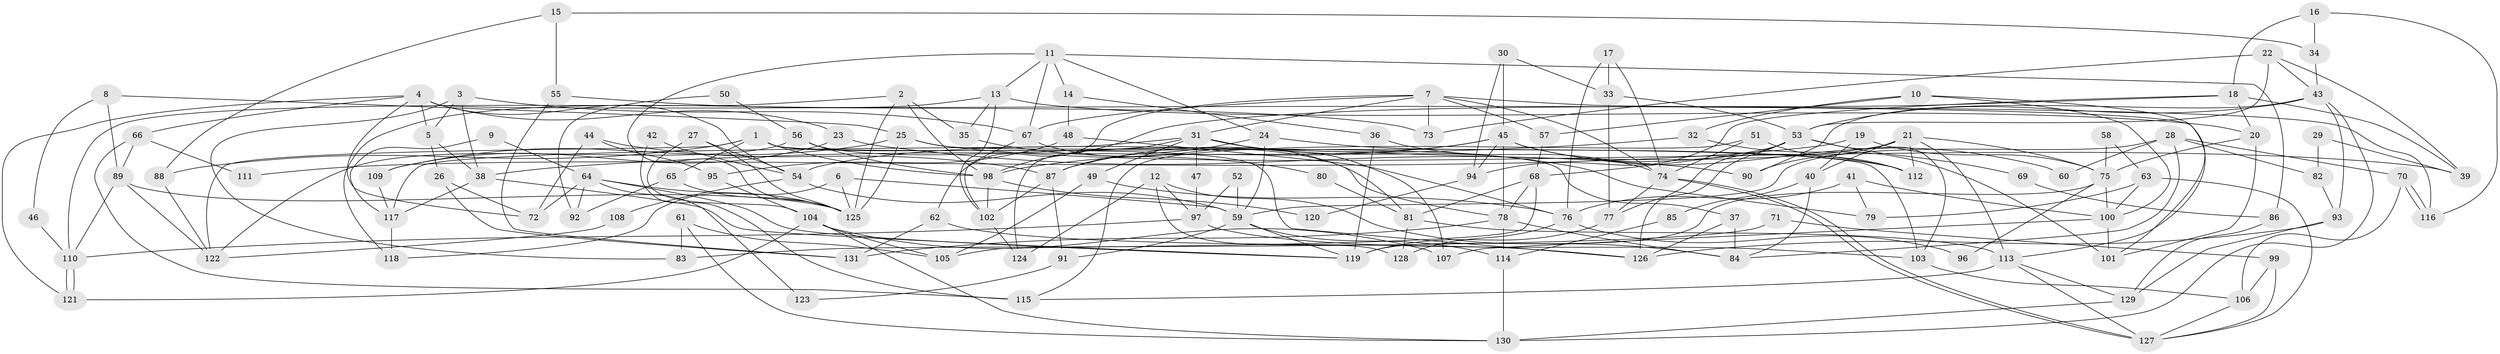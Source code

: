 // Generated by graph-tools (version 1.1) at 2025/26/03/09/25 03:26:18]
// undirected, 131 vertices, 262 edges
graph export_dot {
graph [start="1"]
  node [color=gray90,style=filled];
  1;
  2;
  3;
  4;
  5;
  6;
  7;
  8;
  9;
  10;
  11;
  12;
  13;
  14;
  15;
  16;
  17;
  18;
  19;
  20;
  21;
  22;
  23;
  24;
  25;
  26;
  27;
  28;
  29;
  30;
  31;
  32;
  33;
  34;
  35;
  36;
  37;
  38;
  39;
  40;
  41;
  42;
  43;
  44;
  45;
  46;
  47;
  48;
  49;
  50;
  51;
  52;
  53;
  54;
  55;
  56;
  57;
  58;
  59;
  60;
  61;
  62;
  63;
  64;
  65;
  66;
  67;
  68;
  69;
  70;
  71;
  72;
  73;
  74;
  75;
  76;
  77;
  78;
  79;
  80;
  81;
  82;
  83;
  84;
  85;
  86;
  87;
  88;
  89;
  90;
  91;
  92;
  93;
  94;
  95;
  96;
  97;
  98;
  99;
  100;
  101;
  102;
  103;
  104;
  105;
  106;
  107;
  108;
  109;
  110;
  111;
  112;
  113;
  114;
  115;
  116;
  117;
  118;
  119;
  120;
  121;
  122;
  123;
  124;
  125;
  126;
  127;
  128;
  129;
  130;
  131;
  1 -- 122;
  1 -- 98;
  1 -- 65;
  1 -- 88;
  1 -- 103;
  1 -- 126;
  2 -- 98;
  2 -- 110;
  2 -- 35;
  2 -- 125;
  3 -- 5;
  3 -- 38;
  3 -- 67;
  3 -- 83;
  4 -- 54;
  4 -- 121;
  4 -- 5;
  4 -- 23;
  4 -- 66;
  4 -- 72;
  4 -- 101;
  5 -- 26;
  5 -- 38;
  6 -- 59;
  6 -- 125;
  6 -- 118;
  7 -- 74;
  7 -- 57;
  7 -- 31;
  7 -- 62;
  7 -- 67;
  7 -- 73;
  7 -- 116;
  8 -- 89;
  8 -- 25;
  8 -- 46;
  9 -- 117;
  9 -- 64;
  10 -- 100;
  10 -- 32;
  10 -- 57;
  10 -- 113;
  11 -- 125;
  11 -- 67;
  11 -- 13;
  11 -- 14;
  11 -- 24;
  11 -- 86;
  12 -- 97;
  12 -- 84;
  12 -- 124;
  12 -- 128;
  13 -- 102;
  13 -- 20;
  13 -- 35;
  13 -- 118;
  14 -- 36;
  14 -- 48;
  15 -- 34;
  15 -- 55;
  15 -- 88;
  16 -- 18;
  16 -- 116;
  16 -- 34;
  17 -- 76;
  17 -- 33;
  17 -- 74;
  18 -- 94;
  18 -- 98;
  18 -- 20;
  18 -- 39;
  19 -- 40;
  19 -- 75;
  19 -- 111;
  20 -- 75;
  20 -- 101;
  21 -- 75;
  21 -- 113;
  21 -- 40;
  21 -- 54;
  21 -- 90;
  21 -- 112;
  22 -- 39;
  22 -- 53;
  22 -- 43;
  22 -- 73;
  23 -- 109;
  23 -- 90;
  24 -- 59;
  24 -- 87;
  24 -- 112;
  25 -- 37;
  25 -- 125;
  25 -- 39;
  25 -- 109;
  26 -- 72;
  26 -- 131;
  27 -- 54;
  27 -- 104;
  27 -- 125;
  28 -- 59;
  28 -- 70;
  28 -- 60;
  28 -- 82;
  28 -- 84;
  29 -- 39;
  29 -- 82;
  30 -- 45;
  30 -- 33;
  30 -- 94;
  31 -- 117;
  31 -- 47;
  31 -- 49;
  31 -- 79;
  31 -- 107;
  31 -- 124;
  32 -- 38;
  32 -- 101;
  33 -- 77;
  33 -- 53;
  34 -- 43;
  35 -- 80;
  36 -- 119;
  36 -- 74;
  37 -- 126;
  37 -- 84;
  38 -- 119;
  38 -- 117;
  40 -- 84;
  40 -- 85;
  41 -- 76;
  41 -- 79;
  41 -- 100;
  42 -- 115;
  42 -- 54;
  43 -- 90;
  43 -- 53;
  43 -- 93;
  43 -- 130;
  44 -- 72;
  44 -- 87;
  44 -- 95;
  45 -- 112;
  45 -- 87;
  45 -- 60;
  45 -- 78;
  45 -- 94;
  45 -- 98;
  46 -- 110;
  47 -- 97;
  48 -- 76;
  48 -- 95;
  49 -- 105;
  49 -- 76;
  50 -- 56;
  50 -- 92;
  51 -- 112;
  51 -- 74;
  51 -- 115;
  52 -- 97;
  52 -- 59;
  53 -- 126;
  53 -- 68;
  53 -- 69;
  53 -- 77;
  53 -- 103;
  54 -- 59;
  54 -- 108;
  55 -- 73;
  55 -- 131;
  56 -- 78;
  56 -- 98;
  56 -- 122;
  57 -- 68;
  58 -- 63;
  58 -- 75;
  59 -- 114;
  59 -- 119;
  59 -- 91;
  61 -- 130;
  61 -- 105;
  61 -- 83;
  62 -- 126;
  62 -- 131;
  63 -- 100;
  63 -- 127;
  63 -- 79;
  64 -- 125;
  64 -- 119;
  64 -- 72;
  64 -- 92;
  64 -- 123;
  65 -- 125;
  65 -- 92;
  66 -- 89;
  66 -- 111;
  66 -- 115;
  67 -- 81;
  67 -- 102;
  68 -- 81;
  68 -- 78;
  68 -- 105;
  69 -- 86;
  70 -- 106;
  70 -- 116;
  70 -- 116;
  71 -- 83;
  71 -- 99;
  74 -- 127;
  74 -- 127;
  74 -- 77;
  75 -- 100;
  75 -- 96;
  75 -- 119;
  76 -- 128;
  76 -- 96;
  77 -- 119;
  78 -- 84;
  78 -- 114;
  78 -- 131;
  80 -- 81;
  81 -- 113;
  81 -- 128;
  82 -- 93;
  85 -- 114;
  86 -- 129;
  87 -- 102;
  87 -- 91;
  88 -- 122;
  89 -- 125;
  89 -- 122;
  89 -- 110;
  91 -- 123;
  93 -- 129;
  93 -- 126;
  94 -- 120;
  95 -- 104;
  97 -- 103;
  97 -- 110;
  98 -- 102;
  98 -- 120;
  99 -- 127;
  99 -- 106;
  100 -- 101;
  100 -- 107;
  102 -- 124;
  103 -- 106;
  104 -- 107;
  104 -- 105;
  104 -- 121;
  104 -- 130;
  106 -- 127;
  108 -- 122;
  109 -- 117;
  110 -- 121;
  110 -- 121;
  113 -- 115;
  113 -- 127;
  113 -- 129;
  114 -- 130;
  117 -- 118;
  129 -- 130;
}
